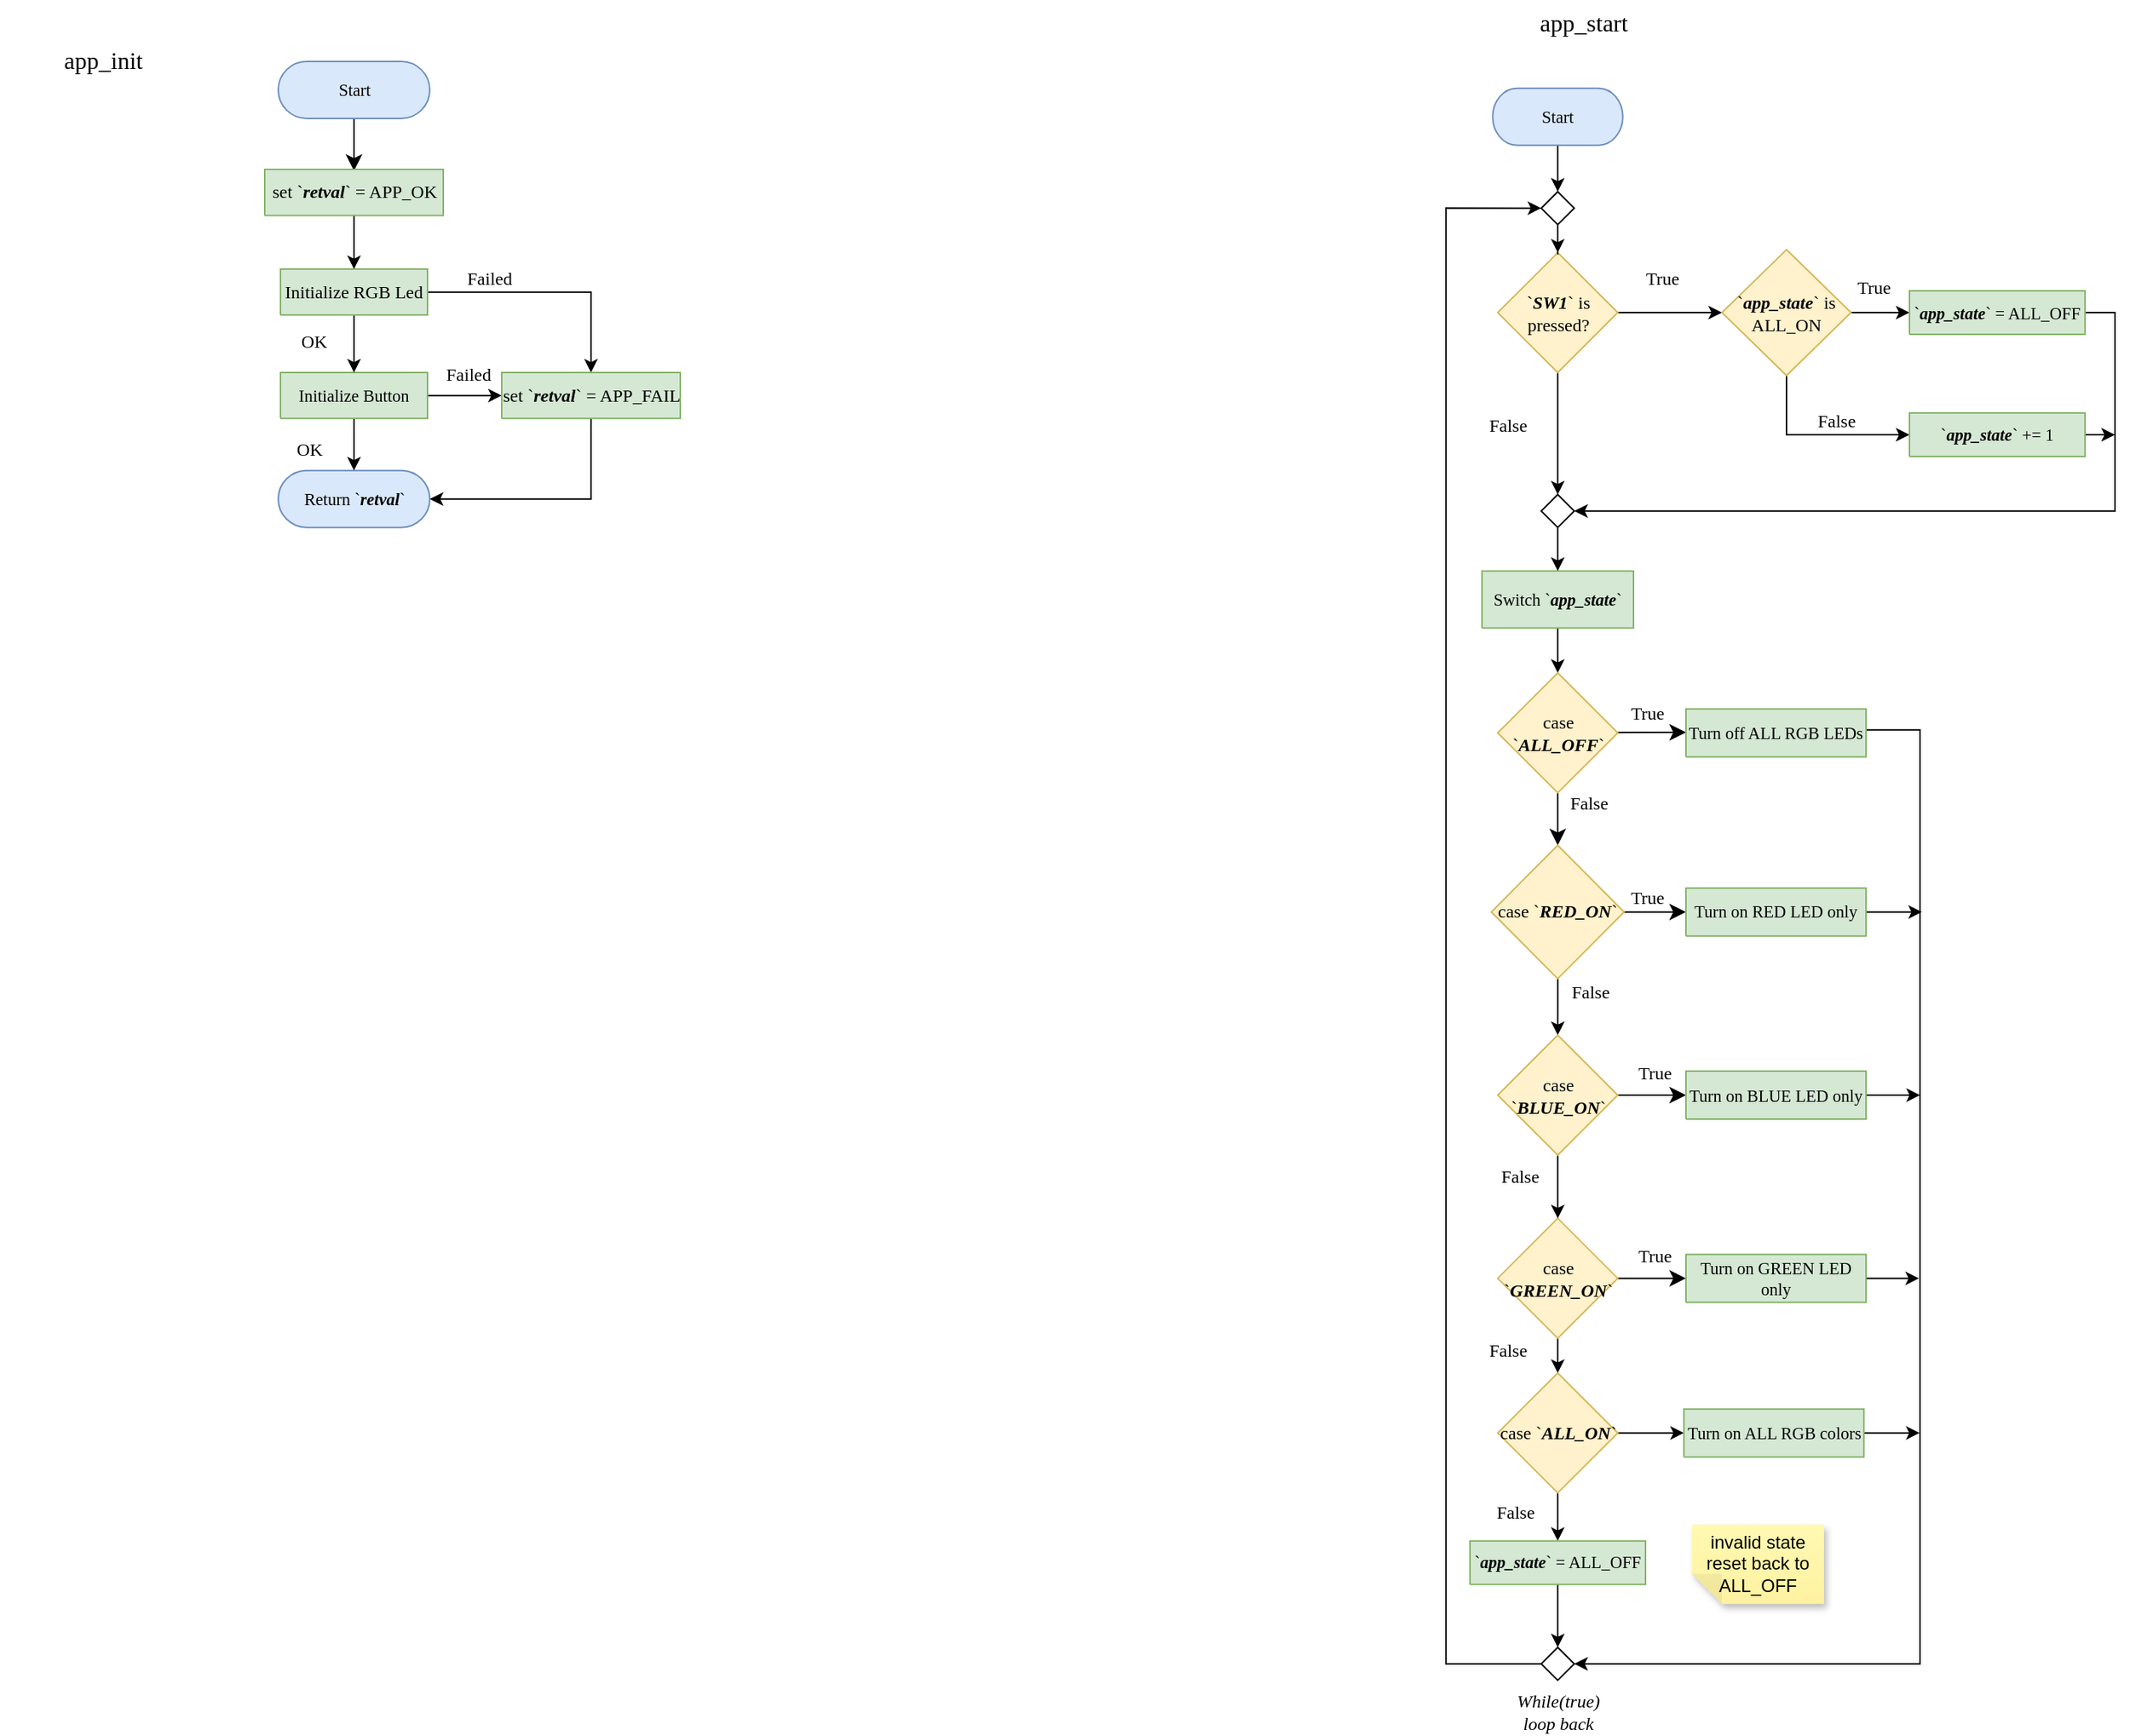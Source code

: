 <mxfile version="21.2.8" type="device">
  <diagram name="Page-1" id="7oLeeqB4X83rpsUO6XK-">
    <mxGraphModel dx="1807" dy="1731" grid="0" gridSize="10" guides="1" tooltips="1" connect="1" arrows="1" fold="1" page="1" pageScale="1" pageWidth="827" pageHeight="1169" math="0" shadow="0">
      <root>
        <mxCell id="0" />
        <mxCell id="1" parent="0" />
        <mxCell id="lFIIQ00Y4gTMDogE_Xks-12" style="edgeStyle=none;curved=1;rounded=0;orthogonalLoop=1;jettySize=auto;html=1;entryX=0.5;entryY=0;entryDx=0;entryDy=0;entryPerimeter=0;fontSize=12;startSize=8;endSize=8;" parent="1" source="Cari82qWPhB8FJyJu9n--68" edge="1">
          <mxGeometry relative="1" as="geometry">
            <mxPoint x="-554" y="-1048" as="targetPoint" />
          </mxGeometry>
        </mxCell>
        <UserObject label="&lt;div style=&quot;font-size: 1px&quot;&gt;&lt;font style=&quot;font-size: 11.29px; direction: ltr; letter-spacing: 0px; line-height: 120%; opacity: 1;&quot;&gt;Start&lt;br&gt;&lt;/font&gt;&lt;/div&gt;" Function="EN_DIO_Error_T DIO_init(uint8_t pinNumber, EN_DIO_PORT_T portNumber, EN_DIO_DIRECTION_T direction);" tags="Flowchart" id="Cari82qWPhB8FJyJu9n--68">
          <mxCell style="verticalAlign=middle;align=center;overflow=width;vsdxID=30;fillColor=#dae8fc;shape=stencil(tVLREoIgEPwaHnEQxsl3s/9gEpSJwDko7e+DsEkze2l627vdu5uFRaxyHe8FosR5sCcxqMZ3iO0Rpcp0ApQPCLEasUpaEC3Yi2lS3fOojOhsr3HDmObyMtsVcYqS29Qh5FEfklwrM5OXeUa/yjkcAwfr7TDpiyTfXvjkMR+Vw2A998qaBac5tAKHU1hq3i4oNwjRr9ofvayt/+Rk+yX/4iWA159KpXWKxJx/z0Bopfyw+g4=);strokeColor=#6c8ebf;spacingTop=-1;spacingBottom=-1;spacingLeft=-1;spacingRight=-1;points=[[0.5,1,0],[0.5,0,0],[0,0.5,0],[1,0.5,0]];labelBackgroundColor=none;rounded=1;html=1;whiteSpace=wrap;fontFamily=Calibri;" parent="1" vertex="1">
            <mxGeometry x="-604.5" y="-1121" width="101" height="38" as="geometry" />
          </mxCell>
        </UserObject>
        <mxCell id="MiLEQ-yQkrviwAs_aEzq-80" value="app_init" style="text;html=1;strokeColor=none;fillColor=none;align=center;verticalAlign=middle;whiteSpace=wrap;rounded=0;fontSize=16;fontFamily=Calibri;" parent="1" vertex="1">
          <mxGeometry x="-790" y="-1137" width="138" height="30" as="geometry" />
        </mxCell>
        <mxCell id="2uxIIXQYkivUfwEPlcb4-32" style="edgeStyle=orthogonalEdgeStyle;rounded=0;orthogonalLoop=1;jettySize=auto;html=1;entryX=0.5;entryY=0;entryDx=0;entryDy=0;" edge="1" parent="1" source="Cari82qWPhB8FJyJu9n--73" target="2uxIIXQYkivUfwEPlcb4-17">
          <mxGeometry relative="1" as="geometry" />
        </mxCell>
        <UserObject label="&lt;div style=&quot;font-size: 1px&quot;&gt;&lt;font style=&quot;font-size: 11.29px; direction: ltr; letter-spacing: 0px; line-height: 120%; opacity: 1;&quot;&gt;Start&lt;br&gt;&lt;/font&gt;&lt;/div&gt;" Function="EN_DIO_Error_T DIO_write(uint8_t pinNumber, EN_DIO_PORT_T portNumber, uint8_t value); " tags="Flowchart" id="Cari82qWPhB8FJyJu9n--73">
          <mxCell style="verticalAlign=middle;align=center;overflow=width;vsdxID=152;fillColor=#dae8fc;shape=stencil(tVLREoIgEPwaHnEQxsl3s/9gEpSJwDko7e+DsEkze2l627vdu5uFRaxyHe8FosR5sCcxqMZ3iO0Rpcp0ApQPCLEasUpaEC3Yi2lS3fOojOhsr3HDmObyMtsVcYqS29Qh5FEfklwrM5OXeUa/yjkcAwfr7TDpiyTfXvjkMR+Vw2A998qaBac5tAKHU1hq3i4oNwjRr9ofvayt/+Rk+yX/4iWA159KpXWKxJx/z0Bopfyw+g4=);strokeColor=#6c8ebf;spacingTop=-1;spacingBottom=-1;spacingLeft=-1;spacingRight=-1;points=[[0.5,1,0],[0.5,0,0],[0,0.5,0],[1,0.5,0]];labelBackgroundColor=none;rounded=1;html=1;whiteSpace=wrap;fontFamily=Calibri;" parent="1" vertex="1">
            <mxGeometry x="205.124" y="-1103.15" width="86.752" height="38" as="geometry" />
          </mxCell>
        </UserObject>
        <UserObject label="&lt;div style=&quot;font-size: 1px&quot;&gt;&lt;font style=&quot;font-size: 11.29px; direction: ltr; letter-spacing: 0px; line-height: 120%; opacity: 1;&quot;&gt;Return `&lt;i style=&quot;font-weight: bold;&quot;&gt;retval&lt;/i&gt;`&lt;br&gt;&lt;/font&gt;&lt;/div&gt;" Function="EN_DIO_Error_T DIO_init(uint8_t pinNumber, EN_DIO_PORT_T portNumber, EN_DIO_DIRECTION_T direction);" tags="Flowchart" id="lFIIQ00Y4gTMDogE_Xks-2">
          <mxCell style="verticalAlign=middle;align=center;overflow=width;vsdxID=30;fillColor=#dae8fc;shape=stencil(tVLREoIgEPwaHnEQxsl3s/9gEpSJwDko7e+DsEkze2l627vdu5uFRaxyHe8FosR5sCcxqMZ3iO0Rpcp0ApQPCLEasUpaEC3Yi2lS3fOojOhsr3HDmObyMtsVcYqS29Qh5FEfklwrM5OXeUa/yjkcAwfr7TDpiyTfXvjkMR+Vw2A998qaBac5tAKHU1hq3i4oNwjRr9ofvayt/+Rk+yX/4iWA159KpXWKxJx/z0Bopfyw+g4=);strokeColor=#6c8ebf;spacingTop=-1;spacingBottom=-1;spacingLeft=-1;spacingRight=-1;points=[[0.5,1,0],[0.5,0,0],[0,0.5,0],[1,0.5,0]];labelBackgroundColor=none;rounded=1;html=1;whiteSpace=wrap;fontFamily=Calibri;" parent="1" vertex="1">
            <mxGeometry x="-604.5" y="-848.15" width="101" height="38" as="geometry" />
          </mxCell>
        </UserObject>
        <mxCell id="2uxIIXQYkivUfwEPlcb4-25" style="edgeStyle=orthogonalEdgeStyle;rounded=0;orthogonalLoop=1;jettySize=auto;html=1;entryX=0.5;entryY=0;entryDx=0;entryDy=0;" edge="1" parent="1" source="lFIIQ00Y4gTMDogE_Xks-105" target="3IBphvjYudPTPOBFQOcQ-125">
          <mxGeometry relative="1" as="geometry" />
        </mxCell>
        <UserObject label="&lt;div style=&quot;font-size: 1px&quot;&gt;&lt;font style=&quot;font-size: 11.29px; direction: ltr; letter-spacing: 0px; line-height: 120%; opacity: 1;&quot;&gt;Switch `&lt;b&gt;&lt;i&gt;app_state&lt;/i&gt;&lt;/b&gt;`&lt;br&gt;&lt;/font&gt;&lt;/div&gt;" Function="EN_DIO_Error_T DIO_port_write(EN_DIO_PORT_T portNumber, uint8_t byte, uint8_t mask)" tags="Flowchart" id="lFIIQ00Y4gTMDogE_Xks-105">
          <mxCell style="verticalAlign=middle;align=center;overflow=width;vsdxID=309;fillColor=#d5e8d4;shape=stencil(nZBLDoAgDERP0z3SIyjew0SURgSD+Lu9kMZoXLhwN9O+tukAlrNpJg1SzDH4QW/URgNYgZTkjA4UkwJUgGXng+6DX1zLfmoymdXo17xh5zmRJ6Q42BWCfc2oJfdAr+Yv+AP9Cb7OJ3H/2JG1HNGz/84klThPVCc=);strokeColor=#82b366;spacingTop=-1;spacingBottom=-1;spacingLeft=-1;spacingRight=-1;points=[[0,0.5,0],[1,0.5,0],[0.5,1,0],[0.5,0,0]];labelBackgroundColor=none;rounded=1;html=1;whiteSpace=wrap;fontFamily=Calibri;" parent="1" vertex="1">
            <mxGeometry x="198.0" y="-781.15" width="101" height="38" as="geometry" />
          </mxCell>
        </UserObject>
        <mxCell id="2uxIIXQYkivUfwEPlcb4-50" value="" style="edgeStyle=orthogonalEdgeStyle;rounded=0;orthogonalLoop=1;jettySize=auto;html=1;" edge="1" parent="1" source="3IBphvjYudPTPOBFQOcQ-1" target="2uxIIXQYkivUfwEPlcb4-49">
          <mxGeometry relative="1" as="geometry" />
        </mxCell>
        <mxCell id="2uxIIXQYkivUfwEPlcb4-53" style="edgeStyle=orthogonalEdgeStyle;rounded=0;orthogonalLoop=1;jettySize=auto;html=1;entryX=0.5;entryY=0;entryDx=0;entryDy=0;entryPerimeter=0;" edge="1" parent="1" source="3IBphvjYudPTPOBFQOcQ-1" target="lFIIQ00Y4gTMDogE_Xks-2">
          <mxGeometry relative="1" as="geometry" />
        </mxCell>
        <UserObject label="&lt;div style=&quot;&quot;&gt;&lt;span style=&quot;font-size: 11.29px;&quot;&gt;Initialize Button&lt;/span&gt;&lt;/div&gt;" Function="EN_DIO_Error_T DIO_toggle(uint8_t pinNumber, EN_DIO_PORT_T portNumber);  " tags="Flowchart" id="3IBphvjYudPTPOBFQOcQ-1">
          <mxCell style="verticalAlign=middle;align=center;overflow=width;vsdxID=274;fillColor=#d5e8d4;shape=stencil(nZBLDoAgDERP0z3SIyjew0SURgSD+Lu9kMZoXLhwN9O+tukAlrNpJg1SzDH4QW/URgNYgZTkjA4UkwJUgGXng+6DX1zLfmoymdXo17xh5zmRJ6Q42BWCfc2oJfdAr+Yv+AP9Cb7OJ3H/2JG1HNGz/84klThPVCc=);strokeColor=#82b366;spacingTop=-1;spacingBottom=-1;spacingLeft=-1;spacingRight=-1;points=[[0,0.5,0],[1,0.5,0],[0.5,1,0],[0.5,0,0]];labelBackgroundColor=none;rounded=1;html=1;whiteSpace=wrap;fontFamily=Calibri;" parent="1" vertex="1">
            <mxGeometry x="-603" y="-913.48" width="98" height="30.65" as="geometry" />
          </mxCell>
        </UserObject>
        <mxCell id="3IBphvjYudPTPOBFQOcQ-123" style="edgeStyle=none;curved=1;rounded=0;orthogonalLoop=1;jettySize=auto;html=1;entryX=0;entryY=0.5;entryDx=0;entryDy=0;fontSize=12;startSize=8;endSize=8;" parent="1" source="3IBphvjYudPTPOBFQOcQ-125" edge="1">
          <mxGeometry relative="1" as="geometry">
            <mxPoint x="334" y="-673.5" as="targetPoint" />
          </mxGeometry>
        </mxCell>
        <mxCell id="3IBphvjYudPTPOBFQOcQ-124" style="edgeStyle=none;curved=1;rounded=0;orthogonalLoop=1;jettySize=auto;html=1;entryX=0.5;entryY=0;entryDx=0;entryDy=0;fontSize=12;startSize=8;endSize=8;" parent="1" source="3IBphvjYudPTPOBFQOcQ-125" target="3IBphvjYudPTPOBFQOcQ-128" edge="1">
          <mxGeometry relative="1" as="geometry" />
        </mxCell>
        <mxCell id="3IBphvjYudPTPOBFQOcQ-125" value="case `&lt;b&gt;&lt;i&gt;ALL_OFF&lt;/i&gt;&lt;/b&gt;`" style="rhombus;whiteSpace=wrap;html=1;fontSize=12;fontFamily=Calibri;fillColor=#fff2cc;strokeColor=#d6b656;" parent="1" vertex="1">
          <mxGeometry x="208.5" y="-713.15" width="80" height="80" as="geometry" />
        </mxCell>
        <mxCell id="3IBphvjYudPTPOBFQOcQ-126" style="edgeStyle=none;curved=1;rounded=0;orthogonalLoop=1;jettySize=auto;html=1;entryX=0;entryY=0.5;entryDx=0;entryDy=0;fontSize=12;startSize=8;endSize=8;" parent="1" source="3IBphvjYudPTPOBFQOcQ-128" edge="1">
          <mxGeometry relative="1" as="geometry">
            <mxPoint x="334" y="-553.65" as="targetPoint" />
          </mxGeometry>
        </mxCell>
        <mxCell id="3IBphvjYudPTPOBFQOcQ-149" style="edgeStyle=orthogonalEdgeStyle;rounded=0;orthogonalLoop=1;jettySize=auto;html=1;entryX=0.5;entryY=0;entryDx=0;entryDy=0;" parent="1" source="3IBphvjYudPTPOBFQOcQ-128" target="3IBphvjYudPTPOBFQOcQ-143" edge="1">
          <mxGeometry relative="1" as="geometry" />
        </mxCell>
        <mxCell id="3IBphvjYudPTPOBFQOcQ-128" value="case `&lt;b&gt;&lt;i&gt;RED_ON&lt;/i&gt;&lt;/b&gt;`" style="rhombus;whiteSpace=wrap;html=1;fontSize=12;fontFamily=Calibri;fillColor=#fff2cc;strokeColor=#d6b656;" parent="1" vertex="1">
          <mxGeometry x="204.25" y="-598.15" width="88.5" height="89" as="geometry" />
        </mxCell>
        <mxCell id="3IBphvjYudPTPOBFQOcQ-129" style="edgeStyle=none;curved=1;rounded=0;orthogonalLoop=1;jettySize=auto;html=1;entryX=0;entryY=0.5;entryDx=0;entryDy=0;fontSize=12;startSize=8;endSize=8;" parent="1" source="3IBphvjYudPTPOBFQOcQ-130" edge="1">
          <mxGeometry relative="1" as="geometry">
            <mxPoint x="334" y="-309.3" as="targetPoint" />
          </mxGeometry>
        </mxCell>
        <mxCell id="2uxIIXQYkivUfwEPlcb4-2" value="" style="edgeStyle=orthogonalEdgeStyle;rounded=0;orthogonalLoop=1;jettySize=auto;html=1;" edge="1" parent="1" source="3IBphvjYudPTPOBFQOcQ-130" target="2uxIIXQYkivUfwEPlcb4-1">
          <mxGeometry relative="1" as="geometry" />
        </mxCell>
        <mxCell id="3IBphvjYudPTPOBFQOcQ-130" value="case `&lt;b&gt;&lt;i&gt;GREEN_ON&lt;/i&gt;&lt;/b&gt;`" style="rhombus;whiteSpace=wrap;html=1;fontSize=12;fontFamily=Calibri;fillColor=#fff2cc;strokeColor=#d6b656;" parent="1" vertex="1">
          <mxGeometry x="208.5" y="-349.3" width="80" height="80" as="geometry" />
        </mxCell>
        <mxCell id="3IBphvjYudPTPOBFQOcQ-131" value="True" style="text;html=1;strokeColor=none;fillColor=none;align=center;verticalAlign=middle;whiteSpace=wrap;rounded=0;fontSize=12;fontFamily=Calibri;" parent="1" vertex="1">
          <mxGeometry x="289.37" y="-694.15" width="39" height="16" as="geometry" />
        </mxCell>
        <mxCell id="3IBphvjYudPTPOBFQOcQ-132" value="True" style="text;html=1;strokeColor=none;fillColor=none;align=center;verticalAlign=middle;whiteSpace=wrap;rounded=0;fontSize=12;fontFamily=Calibri;" parent="1" vertex="1">
          <mxGeometry x="289.37" y="-571.15" width="39" height="16" as="geometry" />
        </mxCell>
        <mxCell id="3IBphvjYudPTPOBFQOcQ-133" value="True" style="text;html=1;strokeColor=none;fillColor=none;align=center;verticalAlign=middle;whiteSpace=wrap;rounded=0;fontSize=12;fontFamily=Calibri;" parent="1" vertex="1">
          <mxGeometry x="293.62" y="-331.95" width="39" height="16" as="geometry" />
        </mxCell>
        <mxCell id="3IBphvjYudPTPOBFQOcQ-134" value="False" style="text;html=1;strokeColor=none;fillColor=none;align=center;verticalAlign=middle;whiteSpace=wrap;rounded=0;fontSize=12;fontFamily=Calibri;" parent="1" vertex="1">
          <mxGeometry x="201.0" y="-161.15" width="39" height="16" as="geometry" />
        </mxCell>
        <mxCell id="3IBphvjYudPTPOBFQOcQ-135" value="False" style="text;html=1;strokeColor=none;fillColor=none;align=center;verticalAlign=middle;whiteSpace=wrap;rounded=0;fontSize=12;fontFamily=Calibri;" parent="1" vertex="1">
          <mxGeometry x="251.24" y="-508.3" width="39" height="16" as="geometry" />
        </mxCell>
        <mxCell id="3IBphvjYudPTPOBFQOcQ-136" value="False" style="text;html=1;strokeColor=none;fillColor=none;align=center;verticalAlign=middle;whiteSpace=wrap;rounded=0;fontSize=12;fontFamily=Calibri;" parent="1" vertex="1">
          <mxGeometry x="250.37" y="-634.15" width="39" height="16" as="geometry" />
        </mxCell>
        <mxCell id="3IBphvjYudPTPOBFQOcQ-155" style="edgeStyle=orthogonalEdgeStyle;rounded=0;orthogonalLoop=1;jettySize=auto;html=1;entryX=1;entryY=0.5;entryDx=0;entryDy=0;exitX=1;exitY=0.5;exitDx=0;exitDy=0;exitPerimeter=0;" parent="1" source="2uxIIXQYkivUfwEPlcb4-34" target="3IBphvjYudPTPOBFQOcQ-151" edge="1">
          <mxGeometry relative="1" as="geometry">
            <mxPoint x="537" y="-127.15" as="targetPoint" />
            <Array as="points">
              <mxPoint x="452" y="-675.15" />
              <mxPoint x="490" y="-675.15" />
              <mxPoint x="490" y="-52.15" />
            </Array>
            <mxPoint x="454" y="-673.5" as="sourcePoint" />
          </mxGeometry>
        </mxCell>
        <mxCell id="3IBphvjYudPTPOBFQOcQ-156" style="edgeStyle=orthogonalEdgeStyle;rounded=0;orthogonalLoop=1;jettySize=auto;html=1;" parent="1" edge="1">
          <mxGeometry relative="1" as="geometry">
            <mxPoint x="491.333" y="-553.65" as="targetPoint" />
            <mxPoint x="454" y="-553.65" as="sourcePoint" />
          </mxGeometry>
        </mxCell>
        <mxCell id="3IBphvjYudPTPOBFQOcQ-158" style="edgeStyle=orthogonalEdgeStyle;rounded=0;orthogonalLoop=1;jettySize=auto;html=1;" parent="1" edge="1">
          <mxGeometry relative="1" as="geometry">
            <mxPoint x="489.333" y="-309.3" as="targetPoint" />
            <mxPoint x="454" y="-309.261" as="sourcePoint" />
          </mxGeometry>
        </mxCell>
        <mxCell id="3IBphvjYudPTPOBFQOcQ-142" style="edgeStyle=none;curved=1;rounded=0;orthogonalLoop=1;jettySize=auto;html=1;entryX=0;entryY=0.5;entryDx=0;entryDy=0;fontSize=12;startSize=8;endSize=8;" parent="1" source="3IBphvjYudPTPOBFQOcQ-143" edge="1">
          <mxGeometry relative="1" as="geometry">
            <mxPoint x="334" y="-431.5" as="targetPoint" />
          </mxGeometry>
        </mxCell>
        <mxCell id="3IBphvjYudPTPOBFQOcQ-148" style="edgeStyle=orthogonalEdgeStyle;rounded=0;orthogonalLoop=1;jettySize=auto;html=1;entryX=0.5;entryY=0;entryDx=0;entryDy=0;" parent="1" source="3IBphvjYudPTPOBFQOcQ-143" target="3IBphvjYudPTPOBFQOcQ-130" edge="1">
          <mxGeometry relative="1" as="geometry" />
        </mxCell>
        <mxCell id="3IBphvjYudPTPOBFQOcQ-143" value="case `&lt;b&gt;&lt;i&gt;BLUE_ON&lt;/i&gt;&lt;/b&gt;`" style="rhombus;whiteSpace=wrap;html=1;fontSize=12;fontFamily=Calibri;fillColor=#fff2cc;strokeColor=#d6b656;" parent="1" vertex="1">
          <mxGeometry x="208.5" y="-471.5" width="80" height="80" as="geometry" />
        </mxCell>
        <mxCell id="3IBphvjYudPTPOBFQOcQ-144" value="True" style="text;html=1;strokeColor=none;fillColor=none;align=center;verticalAlign=middle;whiteSpace=wrap;rounded=0;fontSize=12;fontFamily=Calibri;" parent="1" vertex="1">
          <mxGeometry x="293.62" y="-454.15" width="39" height="16" as="geometry" />
        </mxCell>
        <mxCell id="3IBphvjYudPTPOBFQOcQ-145" value="False" style="text;html=1;strokeColor=none;fillColor=none;align=center;verticalAlign=middle;whiteSpace=wrap;rounded=0;fontSize=12;fontFamily=Calibri;" parent="1" vertex="1">
          <mxGeometry x="204.25" y="-384.8" width="39" height="16" as="geometry" />
        </mxCell>
        <mxCell id="3IBphvjYudPTPOBFQOcQ-157" style="edgeStyle=orthogonalEdgeStyle;rounded=0;orthogonalLoop=1;jettySize=auto;html=1;" parent="1" edge="1">
          <mxGeometry relative="1" as="geometry">
            <mxPoint x="490" y="-431.5" as="targetPoint" />
            <mxPoint x="454" y="-431.456" as="sourcePoint" />
          </mxGeometry>
        </mxCell>
        <mxCell id="2uxIIXQYkivUfwEPlcb4-31" style="edgeStyle=orthogonalEdgeStyle;rounded=0;orthogonalLoop=1;jettySize=auto;html=1;entryX=0;entryY=0.5;entryDx=0;entryDy=0;exitX=0;exitY=0.5;exitDx=0;exitDy=0;" edge="1" parent="1" source="3IBphvjYudPTPOBFQOcQ-151" target="2uxIIXQYkivUfwEPlcb4-17">
          <mxGeometry relative="1" as="geometry">
            <Array as="points">
              <mxPoint x="174" y="-52.15" />
              <mxPoint x="174" y="-1023.15" />
            </Array>
          </mxGeometry>
        </mxCell>
        <mxCell id="3IBphvjYudPTPOBFQOcQ-151" value="" style="rhombus;whiteSpace=wrap;html=1;" parent="1" vertex="1">
          <mxGeometry x="237.5" y="-63.15" width="22" height="22" as="geometry" />
        </mxCell>
        <mxCell id="3IBphvjYudPTPOBFQOcQ-154" value="&lt;i&gt;While(true)&lt;br&gt;loop back&lt;/i&gt;" style="text;html=1;strokeColor=none;fillColor=none;align=center;verticalAlign=middle;whiteSpace=wrap;rounded=0;fontSize=12;fontFamily=Calibri;" parent="1" vertex="1">
          <mxGeometry x="213.5" y="-33.15" width="70" height="27" as="geometry" />
        </mxCell>
        <mxCell id="2uxIIXQYkivUfwEPlcb4-29" value="" style="edgeStyle=orthogonalEdgeStyle;rounded=0;orthogonalLoop=1;jettySize=auto;html=1;" edge="1" parent="1" source="2uxIIXQYkivUfwEPlcb4-1" target="2uxIIXQYkivUfwEPlcb4-26">
          <mxGeometry relative="1" as="geometry" />
        </mxCell>
        <mxCell id="2uxIIXQYkivUfwEPlcb4-42" style="edgeStyle=orthogonalEdgeStyle;rounded=0;orthogonalLoop=1;jettySize=auto;html=1;entryX=0;entryY=0.5;entryDx=0;entryDy=0;entryPerimeter=0;" edge="1" parent="1" source="2uxIIXQYkivUfwEPlcb4-1" target="2uxIIXQYkivUfwEPlcb4-41">
          <mxGeometry relative="1" as="geometry" />
        </mxCell>
        <mxCell id="2uxIIXQYkivUfwEPlcb4-1" value="case `&lt;b&gt;&lt;i&gt;ALL_ON&lt;/i&gt;&lt;/b&gt;`" style="rhombus;whiteSpace=wrap;html=1;fontSize=12;fontFamily=Calibri;fillColor=#fff2cc;strokeColor=#d6b656;" vertex="1" parent="1">
          <mxGeometry x="208.5" y="-246.15" width="80" height="80" as="geometry" />
        </mxCell>
        <mxCell id="2uxIIXQYkivUfwEPlcb4-10" value="" style="edgeStyle=orthogonalEdgeStyle;rounded=0;orthogonalLoop=1;jettySize=auto;html=1;" edge="1" parent="1" source="2uxIIXQYkivUfwEPlcb4-3" target="2uxIIXQYkivUfwEPlcb4-7">
          <mxGeometry relative="1" as="geometry" />
        </mxCell>
        <mxCell id="2uxIIXQYkivUfwEPlcb4-19" value="" style="edgeStyle=orthogonalEdgeStyle;rounded=0;orthogonalLoop=1;jettySize=auto;html=1;" edge="1" parent="1" source="2uxIIXQYkivUfwEPlcb4-3" target="2uxIIXQYkivUfwEPlcb4-16">
          <mxGeometry relative="1" as="geometry" />
        </mxCell>
        <mxCell id="2uxIIXQYkivUfwEPlcb4-3" value="`&lt;b&gt;&lt;i&gt;SW1&lt;/i&gt;&lt;/b&gt;` is&lt;br&gt;pressed?" style="rhombus;whiteSpace=wrap;html=1;fontSize=12;fontFamily=Calibri;fillColor=#fff2cc;strokeColor=#d6b656;" vertex="1" parent="1">
          <mxGeometry x="208.5" y="-993.48" width="80" height="80" as="geometry" />
        </mxCell>
        <mxCell id="2uxIIXQYkivUfwEPlcb4-4" value="app_start" style="text;html=1;strokeColor=none;fillColor=none;align=center;verticalAlign=middle;whiteSpace=wrap;rounded=0;fontSize=16;fontColor=#000000;fontFamily=Calibri;" vertex="1" parent="1">
          <mxGeometry x="180.56" y="-1162" width="170" height="30" as="geometry" />
        </mxCell>
        <mxCell id="2uxIIXQYkivUfwEPlcb4-5" value="True" style="text;html=1;strokeColor=none;fillColor=none;align=center;verticalAlign=middle;whiteSpace=wrap;rounded=0;fontSize=12;fontFamily=Calibri;" vertex="1" parent="1">
          <mxGeometry x="299" y="-983.98" width="39" height="16" as="geometry" />
        </mxCell>
        <mxCell id="2uxIIXQYkivUfwEPlcb4-6" value="False" style="text;html=1;strokeColor=none;fillColor=none;align=center;verticalAlign=middle;whiteSpace=wrap;rounded=0;fontSize=12;fontFamily=Calibri;" vertex="1" parent="1">
          <mxGeometry x="196.0" y="-886.48" width="39" height="16" as="geometry" />
        </mxCell>
        <mxCell id="2uxIIXQYkivUfwEPlcb4-11" value="" style="edgeStyle=orthogonalEdgeStyle;rounded=0;orthogonalLoop=1;jettySize=auto;html=1;" edge="1" parent="1" source="2uxIIXQYkivUfwEPlcb4-7" target="2uxIIXQYkivUfwEPlcb4-8">
          <mxGeometry relative="1" as="geometry" />
        </mxCell>
        <mxCell id="2uxIIXQYkivUfwEPlcb4-15" style="edgeStyle=orthogonalEdgeStyle;rounded=0;orthogonalLoop=1;jettySize=auto;html=1;entryX=0;entryY=0.5;entryDx=0;entryDy=0;entryPerimeter=0;exitX=0.5;exitY=1;exitDx=0;exitDy=0;" edge="1" parent="1" source="2uxIIXQYkivUfwEPlcb4-7" target="2uxIIXQYkivUfwEPlcb4-9">
          <mxGeometry relative="1" as="geometry">
            <mxPoint x="416.857" y="-872.004" as="targetPoint" />
          </mxGeometry>
        </mxCell>
        <mxCell id="2uxIIXQYkivUfwEPlcb4-7" value="`&lt;b&gt;&lt;i&gt;app_state&lt;/i&gt;&lt;/b&gt;` is&lt;br&gt;ALL_ON" style="rhombus;whiteSpace=wrap;html=1;fontSize=12;fontFamily=Calibri;fillColor=#fff2cc;strokeColor=#d6b656;" vertex="1" parent="1">
          <mxGeometry x="358" y="-995.48" width="86" height="84" as="geometry" />
        </mxCell>
        <mxCell id="2uxIIXQYkivUfwEPlcb4-20" style="edgeStyle=orthogonalEdgeStyle;rounded=0;orthogonalLoop=1;jettySize=auto;html=1;entryX=1;entryY=0.5;entryDx=0;entryDy=0;exitX=1;exitY=0.5;exitDx=0;exitDy=0;exitPerimeter=0;" edge="1" parent="1" source="2uxIIXQYkivUfwEPlcb4-8" target="2uxIIXQYkivUfwEPlcb4-16">
          <mxGeometry relative="1" as="geometry" />
        </mxCell>
        <UserObject label="&lt;div style=&quot;font-size: 1px&quot;&gt;&lt;font style=&quot;font-size: 11.29px; direction: ltr; letter-spacing: 0px; line-height: 120%; opacity: 1;&quot;&gt;`&lt;i style=&quot;font-weight: bold;&quot;&gt;app_state&lt;/i&gt;` = ALL_OFF&lt;/font&gt;&lt;/div&gt;" Function="EN_DIO_Error_T DIO_port_write(EN_DIO_PORT_T portNumber, uint8_t byte, uint8_t mask)" tags="Flowchart" id="2uxIIXQYkivUfwEPlcb4-8">
          <mxCell style="verticalAlign=middle;align=center;overflow=width;vsdxID=309;fillColor=#d5e8d4;shape=stencil(nZBLDoAgDERP0z3SIyjew0SURgSD+Lu9kMZoXLhwN9O+tukAlrNpJg1SzDH4QW/URgNYgZTkjA4UkwJUgGXng+6DX1zLfmoymdXo17xh5zmRJ6Q42BWCfc2oJfdAr+Yv+AP9Cb7OJ3H/2JG1HNGz/84klThPVCc=);strokeColor=#82b366;spacingTop=-1;spacingBottom=-1;spacingLeft=-1;spacingRight=-1;points=[[0,0.5,0],[1,0.5,0],[0.5,1,0],[0.5,0,0]];labelBackgroundColor=none;rounded=1;html=1;whiteSpace=wrap;fontFamily=Calibri;" vertex="1" parent="1">
            <mxGeometry x="483" y="-967.98" width="117" height="29" as="geometry" />
          </mxCell>
        </UserObject>
        <mxCell id="2uxIIXQYkivUfwEPlcb4-22" style="edgeStyle=orthogonalEdgeStyle;rounded=0;orthogonalLoop=1;jettySize=auto;html=1;" edge="1" parent="1" source="2uxIIXQYkivUfwEPlcb4-9">
          <mxGeometry relative="1" as="geometry">
            <mxPoint x="620.2" y="-871.98" as="targetPoint" />
          </mxGeometry>
        </mxCell>
        <UserObject label="&lt;div style=&quot;font-size: 1px&quot;&gt;&lt;font style=&quot;font-size: 11.29px; direction: ltr; letter-spacing: 0px; line-height: 120%; opacity: 1;&quot;&gt;`&lt;i style=&quot;font-weight: bold;&quot;&gt;app_state&lt;/i&gt;` += 1&lt;/font&gt;&lt;/div&gt;" Function="EN_DIO_Error_T DIO_port_write(EN_DIO_PORT_T portNumber, uint8_t byte, uint8_t mask)" tags="Flowchart" id="2uxIIXQYkivUfwEPlcb4-9">
          <mxCell style="verticalAlign=middle;align=center;overflow=width;vsdxID=309;fillColor=#d5e8d4;shape=stencil(nZBLDoAgDERP0z3SIyjew0SURgSD+Lu9kMZoXLhwN9O+tukAlrNpJg1SzDH4QW/URgNYgZTkjA4UkwJUgGXng+6DX1zLfmoymdXo17xh5zmRJ6Q42BWCfc2oJfdAr+Yv+AP9Cb7OJ3H/2JG1HNGz/84klThPVCc=);strokeColor=#82b366;spacingTop=-1;spacingBottom=-1;spacingLeft=-1;spacingRight=-1;points=[[0,0.5,0],[1,0.5,0],[0.5,1,0],[0.5,0,0]];labelBackgroundColor=none;rounded=1;html=1;whiteSpace=wrap;fontFamily=Calibri;" vertex="1" parent="1">
            <mxGeometry x="483" y="-886.48" width="117" height="29" as="geometry" />
          </mxCell>
        </UserObject>
        <mxCell id="2uxIIXQYkivUfwEPlcb4-13" value="True" style="text;html=1;strokeColor=none;fillColor=none;align=center;verticalAlign=middle;whiteSpace=wrap;rounded=0;fontSize=12;fontFamily=Calibri;" vertex="1" parent="1">
          <mxGeometry x="440" y="-977.83" width="39" height="16" as="geometry" />
        </mxCell>
        <mxCell id="2uxIIXQYkivUfwEPlcb4-14" value="False" style="text;html=1;strokeColor=none;fillColor=none;align=center;verticalAlign=middle;whiteSpace=wrap;rounded=0;fontSize=12;fontFamily=Calibri;" vertex="1" parent="1">
          <mxGeometry x="415" y="-889.48" width="39" height="16" as="geometry" />
        </mxCell>
        <mxCell id="2uxIIXQYkivUfwEPlcb4-24" style="edgeStyle=orthogonalEdgeStyle;rounded=0;orthogonalLoop=1;jettySize=auto;html=1;entryX=0.5;entryY=0;entryDx=0;entryDy=0;entryPerimeter=0;" edge="1" parent="1" source="2uxIIXQYkivUfwEPlcb4-16" target="lFIIQ00Y4gTMDogE_Xks-105">
          <mxGeometry relative="1" as="geometry" />
        </mxCell>
        <mxCell id="2uxIIXQYkivUfwEPlcb4-16" value="" style="rhombus;whiteSpace=wrap;html=1;" vertex="1" parent="1">
          <mxGeometry x="237.5" y="-832.15" width="22" height="22" as="geometry" />
        </mxCell>
        <mxCell id="2uxIIXQYkivUfwEPlcb4-33" style="edgeStyle=orthogonalEdgeStyle;rounded=0;orthogonalLoop=1;jettySize=auto;html=1;entryX=0.5;entryY=0;entryDx=0;entryDy=0;" edge="1" parent="1" source="2uxIIXQYkivUfwEPlcb4-17" target="2uxIIXQYkivUfwEPlcb4-3">
          <mxGeometry relative="1" as="geometry" />
        </mxCell>
        <mxCell id="2uxIIXQYkivUfwEPlcb4-17" value="" style="rhombus;whiteSpace=wrap;html=1;" vertex="1" parent="1">
          <mxGeometry x="237.5" y="-1034.15" width="22" height="22" as="geometry" />
        </mxCell>
        <mxCell id="2uxIIXQYkivUfwEPlcb4-30" style="edgeStyle=orthogonalEdgeStyle;rounded=0;orthogonalLoop=1;jettySize=auto;html=1;entryX=0.5;entryY=0;entryDx=0;entryDy=0;" edge="1" parent="1" source="2uxIIXQYkivUfwEPlcb4-26" target="3IBphvjYudPTPOBFQOcQ-151">
          <mxGeometry relative="1" as="geometry" />
        </mxCell>
        <UserObject label="&lt;div style=&quot;font-size: 1px&quot;&gt;&lt;font style=&quot;font-size: 11.29px; direction: ltr; letter-spacing: 0px; line-height: 120%; opacity: 1;&quot;&gt;`&lt;i style=&quot;font-weight: bold;&quot;&gt;app_state&lt;/i&gt;` = ALL_OFF&lt;/font&gt;&lt;/div&gt;" Function="EN_DIO_Error_T DIO_port_write(EN_DIO_PORT_T portNumber, uint8_t byte, uint8_t mask)" tags="Flowchart" id="2uxIIXQYkivUfwEPlcb4-26">
          <mxCell style="verticalAlign=middle;align=center;overflow=width;vsdxID=309;fillColor=#d5e8d4;shape=stencil(nZBLDoAgDERP0z3SIyjew0SURgSD+Lu9kMZoXLhwN9O+tukAlrNpJg1SzDH4QW/URgNYgZTkjA4UkwJUgGXng+6DX1zLfmoymdXo17xh5zmRJ6Q42BWCfc2oJfdAr+Yv+AP9Cb7OJ3H/2JG1HNGz/84klThPVCc=);strokeColor=#82b366;spacingTop=-1;spacingBottom=-1;spacingLeft=-1;spacingRight=-1;points=[[0,0.5,0],[1,0.5,0],[0.5,1,0],[0.5,0,0]];labelBackgroundColor=none;rounded=1;html=1;whiteSpace=wrap;fontFamily=Calibri;" vertex="1" parent="1">
            <mxGeometry x="190" y="-134.15" width="117" height="29" as="geometry" />
          </mxCell>
        </UserObject>
        <mxCell id="2uxIIXQYkivUfwEPlcb4-27" value="False" style="text;html=1;strokeColor=none;fillColor=none;align=center;verticalAlign=middle;whiteSpace=wrap;rounded=0;fontSize=12;fontFamily=Calibri;" vertex="1" parent="1">
          <mxGeometry x="196.0" y="-269.3" width="39" height="16" as="geometry" />
        </mxCell>
        <UserObject label="&lt;div style=&quot;font-size: 1px&quot;&gt;&lt;font style=&quot;font-size: 11.29px; direction: ltr; letter-spacing: 0px; line-height: 120%; opacity: 1;&quot;&gt;Turn off ALL RGB LEDs&lt;/font&gt;&lt;/div&gt;" Function="EN_DIO_Error_T DIO_port_write(EN_DIO_PORT_T portNumber, uint8_t byte, uint8_t mask)" tags="Flowchart" id="2uxIIXQYkivUfwEPlcb4-34">
          <mxCell style="verticalAlign=middle;align=center;overflow=width;vsdxID=309;fillColor=#d5e8d4;shape=stencil(nZBLDoAgDERP0z3SIyjew0SURgSD+Lu9kMZoXLhwN9O+tukAlrNpJg1SzDH4QW/URgNYgZTkjA4UkwJUgGXng+6DX1zLfmoymdXo17xh5zmRJ6Q42BWCfc2oJfdAr+Yv+AP9Cb7OJ3H/2JG1HNGz/84klThPVCc=);strokeColor=#82b366;spacingTop=-1;spacingBottom=-1;spacingLeft=-1;spacingRight=-1;points=[[0,0.5,0],[1,0.5,0],[0.5,1,0],[0.5,0,0]];labelBackgroundColor=none;rounded=1;html=1;whiteSpace=wrap;fontFamily=Calibri;" vertex="1" parent="1">
            <mxGeometry x="334" y="-689.15" width="120" height="32" as="geometry" />
          </mxCell>
        </UserObject>
        <UserObject label="&lt;div style=&quot;font-size: 1px&quot;&gt;&lt;font style=&quot;font-size: 11.29px; direction: ltr; letter-spacing: 0px; line-height: 120%; opacity: 1;&quot;&gt;Turn on RED LED only&lt;/font&gt;&lt;/div&gt;" Function="EN_DIO_Error_T DIO_port_write(EN_DIO_PORT_T portNumber, uint8_t byte, uint8_t mask)" tags="Flowchart" id="2uxIIXQYkivUfwEPlcb4-35">
          <mxCell style="verticalAlign=middle;align=center;overflow=width;vsdxID=309;fillColor=#d5e8d4;shape=stencil(nZBLDoAgDERP0z3SIyjew0SURgSD+Lu9kMZoXLhwN9O+tukAlrNpJg1SzDH4QW/URgNYgZTkjA4UkwJUgGXng+6DX1zLfmoymdXo17xh5zmRJ6Q42BWCfc2oJfdAr+Yv+AP9Cb7OJ3H/2JG1HNGz/84klThPVCc=);strokeColor=#82b366;spacingTop=-1;spacingBottom=-1;spacingLeft=-1;spacingRight=-1;points=[[0,0.5,0],[1,0.5,0],[0.5,1,0],[0.5,0,0]];labelBackgroundColor=none;rounded=1;html=1;whiteSpace=wrap;fontFamily=Calibri;" vertex="1" parent="1">
            <mxGeometry x="334" y="-569.65" width="120" height="32" as="geometry" />
          </mxCell>
        </UserObject>
        <UserObject label="&lt;div style=&quot;font-size: 1px&quot;&gt;&lt;font style=&quot;font-size: 11.29px; direction: ltr; letter-spacing: 0px; line-height: 120%; opacity: 1;&quot;&gt;Turn on BLUE LED only&lt;/font&gt;&lt;/div&gt;" Function="EN_DIO_Error_T DIO_port_write(EN_DIO_PORT_T portNumber, uint8_t byte, uint8_t mask)" tags="Flowchart" id="2uxIIXQYkivUfwEPlcb4-38">
          <mxCell style="verticalAlign=middle;align=center;overflow=width;vsdxID=309;fillColor=#d5e8d4;shape=stencil(nZBLDoAgDERP0z3SIyjew0SURgSD+Lu9kMZoXLhwN9O+tukAlrNpJg1SzDH4QW/URgNYgZTkjA4UkwJUgGXng+6DX1zLfmoymdXo17xh5zmRJ6Q42BWCfc2oJfdAr+Yv+AP9Cb7OJ3H/2JG1HNGz/84klThPVCc=);strokeColor=#82b366;spacingTop=-1;spacingBottom=-1;spacingLeft=-1;spacingRight=-1;points=[[0,0.5,0],[1,0.5,0],[0.5,1,0],[0.5,0,0]];labelBackgroundColor=none;rounded=1;html=1;whiteSpace=wrap;fontFamily=Calibri;" vertex="1" parent="1">
            <mxGeometry x="334" y="-447.5" width="120" height="32" as="geometry" />
          </mxCell>
        </UserObject>
        <UserObject label="&lt;div style=&quot;font-size: 1px&quot;&gt;&lt;font style=&quot;font-size: 11.29px; direction: ltr; letter-spacing: 0px; line-height: 120%; opacity: 1;&quot;&gt;Turn on GREEN LED only&lt;/font&gt;&lt;/div&gt;" Function="EN_DIO_Error_T DIO_port_write(EN_DIO_PORT_T portNumber, uint8_t byte, uint8_t mask)" tags="Flowchart" id="2uxIIXQYkivUfwEPlcb4-40">
          <mxCell style="verticalAlign=middle;align=center;overflow=width;vsdxID=309;fillColor=#d5e8d4;shape=stencil(nZBLDoAgDERP0z3SIyjew0SURgSD+Lu9kMZoXLhwN9O+tukAlrNpJg1SzDH4QW/URgNYgZTkjA4UkwJUgGXng+6DX1zLfmoymdXo17xh5zmRJ6Q42BWCfc2oJfdAr+Yv+AP9Cb7OJ3H/2JG1HNGz/84klThPVCc=);strokeColor=#82b366;spacingTop=-1;spacingBottom=-1;spacingLeft=-1;spacingRight=-1;points=[[0,0.5,0],[1,0.5,0],[0.5,1,0],[0.5,0,0]];labelBackgroundColor=none;rounded=1;html=1;whiteSpace=wrap;fontFamily=Calibri;" vertex="1" parent="1">
            <mxGeometry x="334" y="-325.3" width="120" height="32" as="geometry" />
          </mxCell>
        </UserObject>
        <mxCell id="2uxIIXQYkivUfwEPlcb4-43" style="edgeStyle=orthogonalEdgeStyle;rounded=0;orthogonalLoop=1;jettySize=auto;html=1;" edge="1" parent="1" source="2uxIIXQYkivUfwEPlcb4-41">
          <mxGeometry relative="1" as="geometry">
            <mxPoint x="489.778" y="-206.15" as="targetPoint" />
          </mxGeometry>
        </mxCell>
        <UserObject label="&lt;div style=&quot;font-size: 1px&quot;&gt;&lt;font style=&quot;font-size: 11.29px; direction: ltr; letter-spacing: 0px; line-height: 120%; opacity: 1;&quot;&gt;Turn on ALL RGB colors&lt;/font&gt;&lt;/div&gt;" Function="EN_DIO_Error_T DIO_port_write(EN_DIO_PORT_T portNumber, uint8_t byte, uint8_t mask)" tags="Flowchart" id="2uxIIXQYkivUfwEPlcb4-41">
          <mxCell style="verticalAlign=middle;align=center;overflow=width;vsdxID=309;fillColor=#d5e8d4;shape=stencil(nZBLDoAgDERP0z3SIyjew0SURgSD+Lu9kMZoXLhwN9O+tukAlrNpJg1SzDH4QW/URgNYgZTkjA4UkwJUgGXng+6DX1zLfmoymdXo17xh5zmRJ6Q42BWCfc2oJfdAr+Yv+AP9Cb7OJ3H/2JG1HNGz/84klThPVCc=);strokeColor=#82b366;spacingTop=-1;spacingBottom=-1;spacingLeft=-1;spacingRight=-1;points=[[0,0.5,0],[1,0.5,0],[0.5,1,0],[0.5,0,0]];labelBackgroundColor=none;rounded=1;html=1;whiteSpace=wrap;fontFamily=Calibri;" vertex="1" parent="1">
            <mxGeometry x="332.62" y="-222.15" width="120" height="32" as="geometry" />
          </mxCell>
        </UserObject>
        <mxCell id="2uxIIXQYkivUfwEPlcb4-44" value="invalid state reset back to ALL_OFF" style="shape=note;whiteSpace=wrap;html=1;backgroundOutline=1;fontColor=#000000;darkOpacity=0.05;fillColor=#FFF9B2;strokeColor=none;fillStyle=solid;direction=west;gradientDirection=north;gradientColor=#FFF2A1;shadow=1;size=20;pointerEvents=1;" vertex="1" parent="1">
          <mxGeometry x="338" y="-145.15" width="88" height="53" as="geometry" />
        </mxCell>
        <mxCell id="2uxIIXQYkivUfwEPlcb4-51" style="edgeStyle=orthogonalEdgeStyle;rounded=0;orthogonalLoop=1;jettySize=auto;html=1;entryX=0.5;entryY=0;entryDx=0;entryDy=0;entryPerimeter=0;" edge="1" parent="1" source="2uxIIXQYkivUfwEPlcb4-45" target="2uxIIXQYkivUfwEPlcb4-49">
          <mxGeometry relative="1" as="geometry" />
        </mxCell>
        <mxCell id="2uxIIXQYkivUfwEPlcb4-56" style="edgeStyle=orthogonalEdgeStyle;rounded=0;orthogonalLoop=1;jettySize=auto;html=1;entryX=0.5;entryY=0;entryDx=0;entryDy=0;entryPerimeter=0;" edge="1" parent="1" source="2uxIIXQYkivUfwEPlcb4-45" target="3IBphvjYudPTPOBFQOcQ-1">
          <mxGeometry relative="1" as="geometry" />
        </mxCell>
        <UserObject label="&lt;div style=&quot;&quot;&gt;Initialize RGB Led&lt;br&gt;&lt;/div&gt;" Function="EN_DIO_Error_T DIO_toggle(uint8_t pinNumber, EN_DIO_PORT_T portNumber);  " tags="Flowchart" id="2uxIIXQYkivUfwEPlcb4-45">
          <mxCell style="verticalAlign=middle;align=center;overflow=width;vsdxID=274;fillColor=#d5e8d4;shape=stencil(nZBLDoAgDERP0z3SIyjew0SURgSD+Lu9kMZoXLhwN9O+tukAlrNpJg1SzDH4QW/URgNYgZTkjA4UkwJUgGXng+6DX1zLfmoymdXo17xh5zmRJ6Q42BWCfc2oJfdAr+Yv+AP9Cb7OJ3H/2JG1HNGz/84klThPVCc=);strokeColor=#82b366;spacingTop=-1;spacingBottom=-1;spacingLeft=-1;spacingRight=-1;points=[[0,0.5,0],[1,0.5,0],[0.5,1,0],[0.5,0,0]];labelBackgroundColor=none;rounded=1;html=1;whiteSpace=wrap;fontFamily=Calibri;" vertex="1" parent="1">
            <mxGeometry x="-603" y="-982.49" width="98" height="30.65" as="geometry" />
          </mxCell>
        </UserObject>
        <mxCell id="2uxIIXQYkivUfwEPlcb4-58" style="edgeStyle=orthogonalEdgeStyle;rounded=0;orthogonalLoop=1;jettySize=auto;html=1;entryX=0.5;entryY=0;entryDx=0;entryDy=0;entryPerimeter=0;" edge="1" parent="1" source="2uxIIXQYkivUfwEPlcb4-46" target="2uxIIXQYkivUfwEPlcb4-45">
          <mxGeometry relative="1" as="geometry" />
        </mxCell>
        <UserObject label="&lt;div style=&quot;&quot;&gt;set `&lt;i style=&quot;font-weight: bold;&quot;&gt;retval&lt;/i&gt;` = APP_OK&lt;br&gt;&lt;/div&gt;" Function="EN_DIO_Error_T DIO_toggle(uint8_t pinNumber, EN_DIO_PORT_T portNumber);  " tags="Flowchart" id="2uxIIXQYkivUfwEPlcb4-46">
          <mxCell style="verticalAlign=middle;align=center;overflow=width;vsdxID=274;fillColor=#d5e8d4;shape=stencil(nZBLDoAgDERP0z3SIyjew0SURgSD+Lu9kMZoXLhwN9O+tukAlrNpJg1SzDH4QW/URgNYgZTkjA4UkwJUgGXng+6DX1zLfmoymdXo17xh5zmRJ6Q42BWCfc2oJfdAr+Yv+AP9Cb7OJ3H/2JG1HNGz/84klThPVCc=);strokeColor=#82b366;spacingTop=-1;spacingBottom=-1;spacingLeft=-1;spacingRight=-1;points=[[0,0.5,0],[1,0.5,0],[0.5,1,0],[0.5,0,0]];labelBackgroundColor=none;rounded=1;html=1;whiteSpace=wrap;fontFamily=Calibri;" vertex="1" parent="1">
            <mxGeometry x="-613.5" y="-1048.96" width="119" height="30.65" as="geometry" />
          </mxCell>
        </UserObject>
        <mxCell id="2uxIIXQYkivUfwEPlcb4-47" value="OK" style="text;html=1;strokeColor=none;fillColor=none;align=center;verticalAlign=middle;whiteSpace=wrap;rounded=0;fontSize=12;fontFamily=Calibri;" vertex="1" parent="1">
          <mxGeometry x="-603" y="-870.48" width="39" height="16" as="geometry" />
        </mxCell>
        <mxCell id="2uxIIXQYkivUfwEPlcb4-48" value="Failed" style="text;html=1;strokeColor=none;fillColor=none;align=center;verticalAlign=middle;whiteSpace=wrap;rounded=0;fontSize=12;fontFamily=Calibri;" vertex="1" parent="1">
          <mxGeometry x="-483.0" y="-983.98" width="39" height="16" as="geometry" />
        </mxCell>
        <mxCell id="2uxIIXQYkivUfwEPlcb4-59" style="edgeStyle=orthogonalEdgeStyle;rounded=0;orthogonalLoop=1;jettySize=auto;html=1;entryX=1;entryY=0.5;entryDx=0;entryDy=0;entryPerimeter=0;exitX=0.5;exitY=1;exitDx=0;exitDy=0;exitPerimeter=0;" edge="1" parent="1" source="2uxIIXQYkivUfwEPlcb4-49" target="lFIIQ00Y4gTMDogE_Xks-2">
          <mxGeometry relative="1" as="geometry" />
        </mxCell>
        <UserObject label="&lt;div style=&quot;&quot;&gt;set `&lt;i style=&quot;font-weight: bold;&quot;&gt;retval&lt;/i&gt;` = APP_FAIL&lt;br&gt;&lt;/div&gt;" Function="EN_DIO_Error_T DIO_toggle(uint8_t pinNumber, EN_DIO_PORT_T portNumber);  " tags="Flowchart" id="2uxIIXQYkivUfwEPlcb4-49">
          <mxCell style="verticalAlign=middle;align=center;overflow=width;vsdxID=274;fillColor=#d5e8d4;shape=stencil(nZBLDoAgDERP0z3SIyjew0SURgSD+Lu9kMZoXLhwN9O+tukAlrNpJg1SzDH4QW/URgNYgZTkjA4UkwJUgGXng+6DX1zLfmoymdXo17xh5zmRJ6Q42BWCfc2oJfdAr+Yv+AP9Cb7OJ3H/2JG1HNGz/84klThPVCc=);strokeColor=#82b366;spacingTop=-1;spacingBottom=-1;spacingLeft=-1;spacingRight=-1;points=[[0,0.5,0],[1,0.5,0],[0.5,1,0],[0.5,0,0]];labelBackgroundColor=none;rounded=1;html=1;whiteSpace=wrap;fontFamily=Calibri;" vertex="1" parent="1">
            <mxGeometry x="-455.5" y="-913.48" width="119" height="30.65" as="geometry" />
          </mxCell>
        </UserObject>
        <mxCell id="2uxIIXQYkivUfwEPlcb4-52" value="Failed" style="text;html=1;strokeColor=none;fillColor=none;align=center;verticalAlign=middle;whiteSpace=wrap;rounded=0;fontSize=12;fontFamily=Calibri;" vertex="1" parent="1">
          <mxGeometry x="-497.0" y="-920.0" width="39" height="16" as="geometry" />
        </mxCell>
        <mxCell id="2uxIIXQYkivUfwEPlcb4-54" value="OK" style="text;html=1;strokeColor=none;fillColor=none;align=center;verticalAlign=middle;whiteSpace=wrap;rounded=0;fontSize=12;fontFamily=Calibri;" vertex="1" parent="1">
          <mxGeometry x="-600" y="-942" width="39" height="16" as="geometry" />
        </mxCell>
      </root>
    </mxGraphModel>
  </diagram>
</mxfile>
